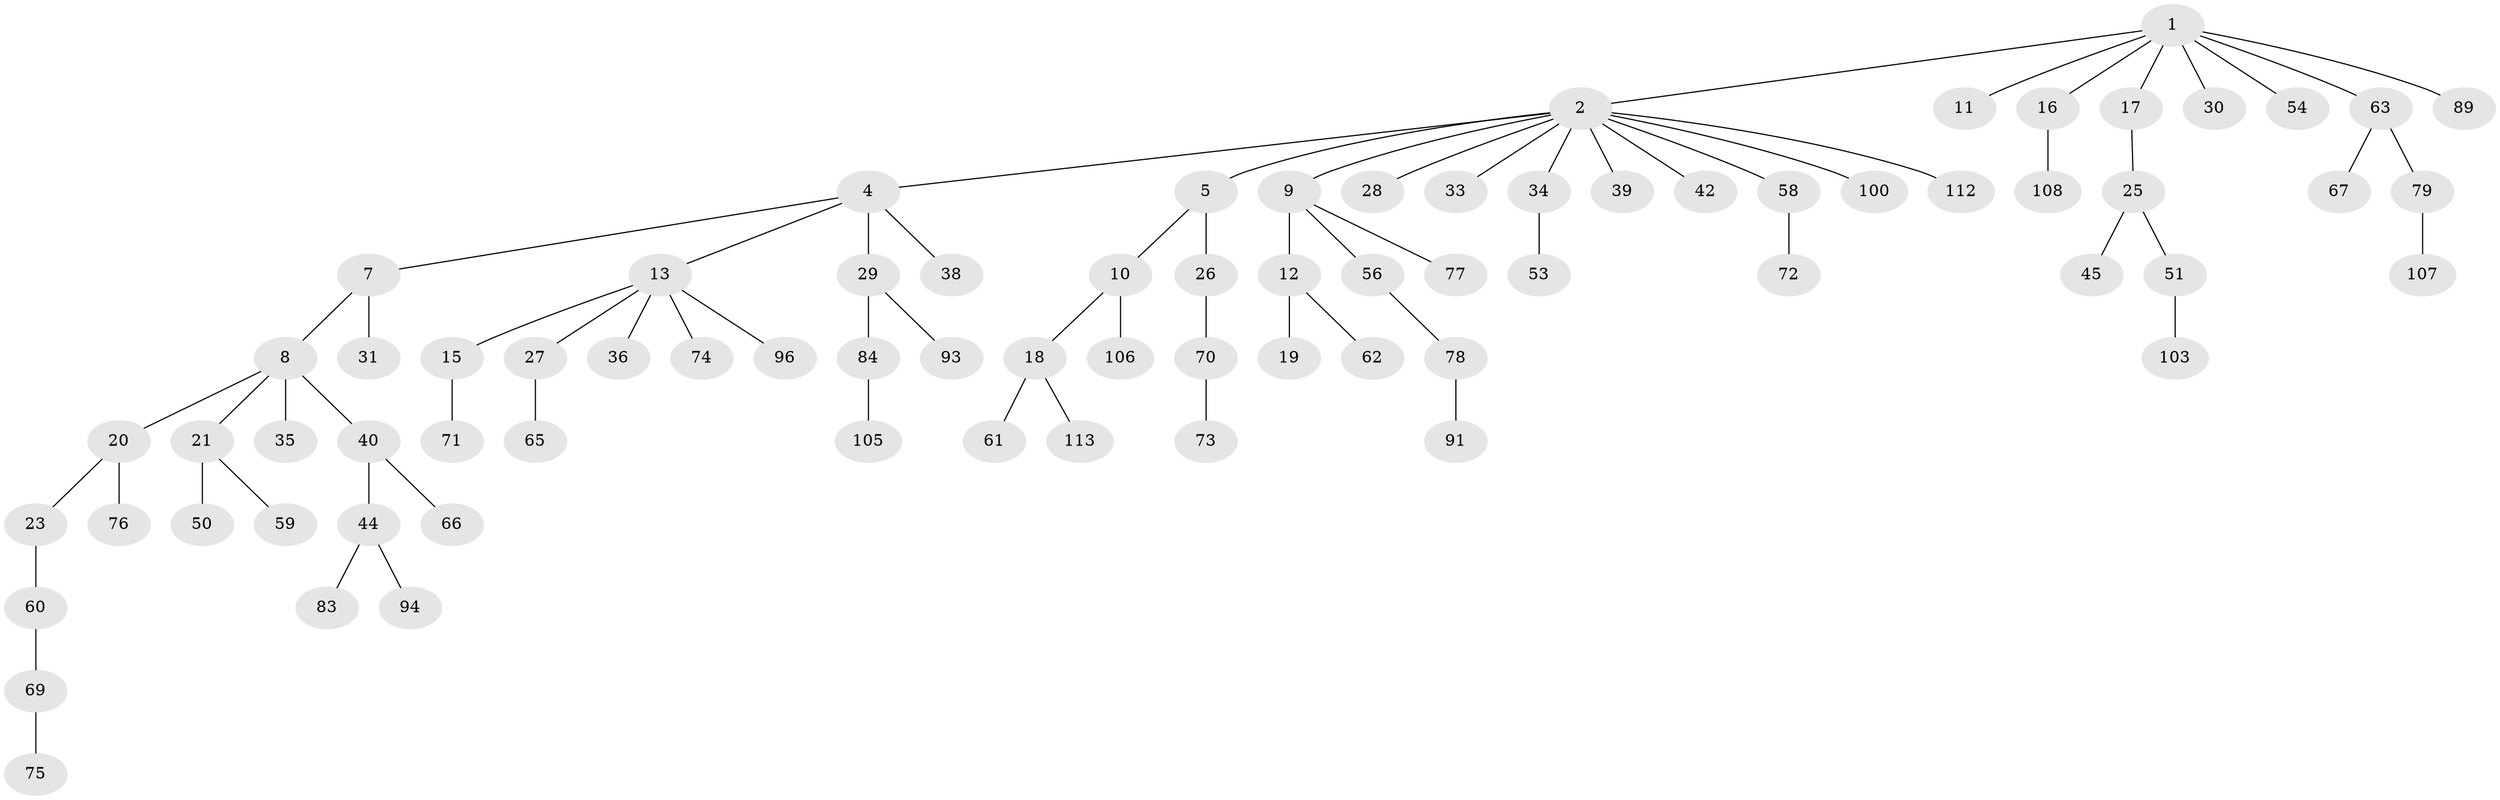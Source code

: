 // original degree distribution, {7: 0.008849557522123894, 8: 0.008849557522123894, 3: 0.17699115044247787, 4: 0.061946902654867256, 2: 0.23893805309734514, 6: 0.017699115044247787, 1: 0.48672566371681414}
// Generated by graph-tools (version 1.1) at 2025/42/03/06/25 10:42:05]
// undirected, 76 vertices, 75 edges
graph export_dot {
graph [start="1"]
  node [color=gray90,style=filled];
  1 [super="+3"];
  2 [super="+24"];
  4 [super="+6"];
  5;
  7 [super="+90"];
  8 [super="+14"];
  9 [super="+37"];
  10 [super="+22"];
  11 [super="+102"];
  12 [super="+110"];
  13 [super="+49"];
  15 [super="+109"];
  16 [super="+68"];
  17;
  18 [super="+41"];
  19;
  20 [super="+57"];
  21;
  23 [super="+82"];
  25;
  26 [super="+43"];
  27 [super="+85"];
  28;
  29 [super="+81"];
  30;
  31 [super="+32"];
  33;
  34 [super="+98"];
  35 [super="+46"];
  36;
  38 [super="+87"];
  39 [super="+86"];
  40 [super="+48"];
  42 [super="+52"];
  44 [super="+47"];
  45;
  50 [super="+64"];
  51 [super="+95"];
  53 [super="+55"];
  54;
  56 [super="+92"];
  58;
  59;
  60 [super="+101"];
  61;
  62;
  63;
  65;
  66;
  67;
  69 [super="+88"];
  70 [super="+99"];
  71;
  72;
  73;
  74;
  75;
  76;
  77;
  78;
  79 [super="+80"];
  83;
  84 [super="+104"];
  89;
  91 [super="+97"];
  93;
  94;
  96;
  100;
  103;
  105 [super="+111"];
  106;
  107;
  108;
  112;
  113;
  1 -- 2;
  1 -- 11;
  1 -- 16;
  1 -- 17;
  1 -- 54;
  1 -- 89;
  1 -- 30;
  1 -- 63;
  2 -- 4;
  2 -- 5;
  2 -- 9;
  2 -- 33;
  2 -- 39;
  2 -- 100;
  2 -- 112;
  2 -- 34;
  2 -- 58;
  2 -- 42;
  2 -- 28;
  4 -- 7;
  4 -- 13;
  4 -- 29;
  4 -- 38;
  5 -- 10;
  5 -- 26;
  7 -- 8;
  7 -- 31;
  8 -- 20;
  8 -- 40;
  8 -- 35;
  8 -- 21;
  9 -- 12;
  9 -- 56;
  9 -- 77;
  10 -- 18;
  10 -- 106;
  12 -- 19;
  12 -- 62;
  13 -- 15;
  13 -- 27;
  13 -- 36;
  13 -- 96;
  13 -- 74;
  15 -- 71;
  16 -- 108;
  17 -- 25;
  18 -- 113;
  18 -- 61;
  20 -- 23;
  20 -- 76;
  21 -- 50;
  21 -- 59;
  23 -- 60;
  25 -- 45;
  25 -- 51;
  26 -- 70;
  27 -- 65;
  29 -- 84;
  29 -- 93;
  34 -- 53;
  40 -- 44;
  40 -- 66;
  44 -- 94;
  44 -- 83;
  51 -- 103;
  56 -- 78;
  58 -- 72;
  60 -- 69;
  63 -- 67;
  63 -- 79;
  69 -- 75;
  70 -- 73;
  78 -- 91;
  79 -- 107;
  84 -- 105;
}

